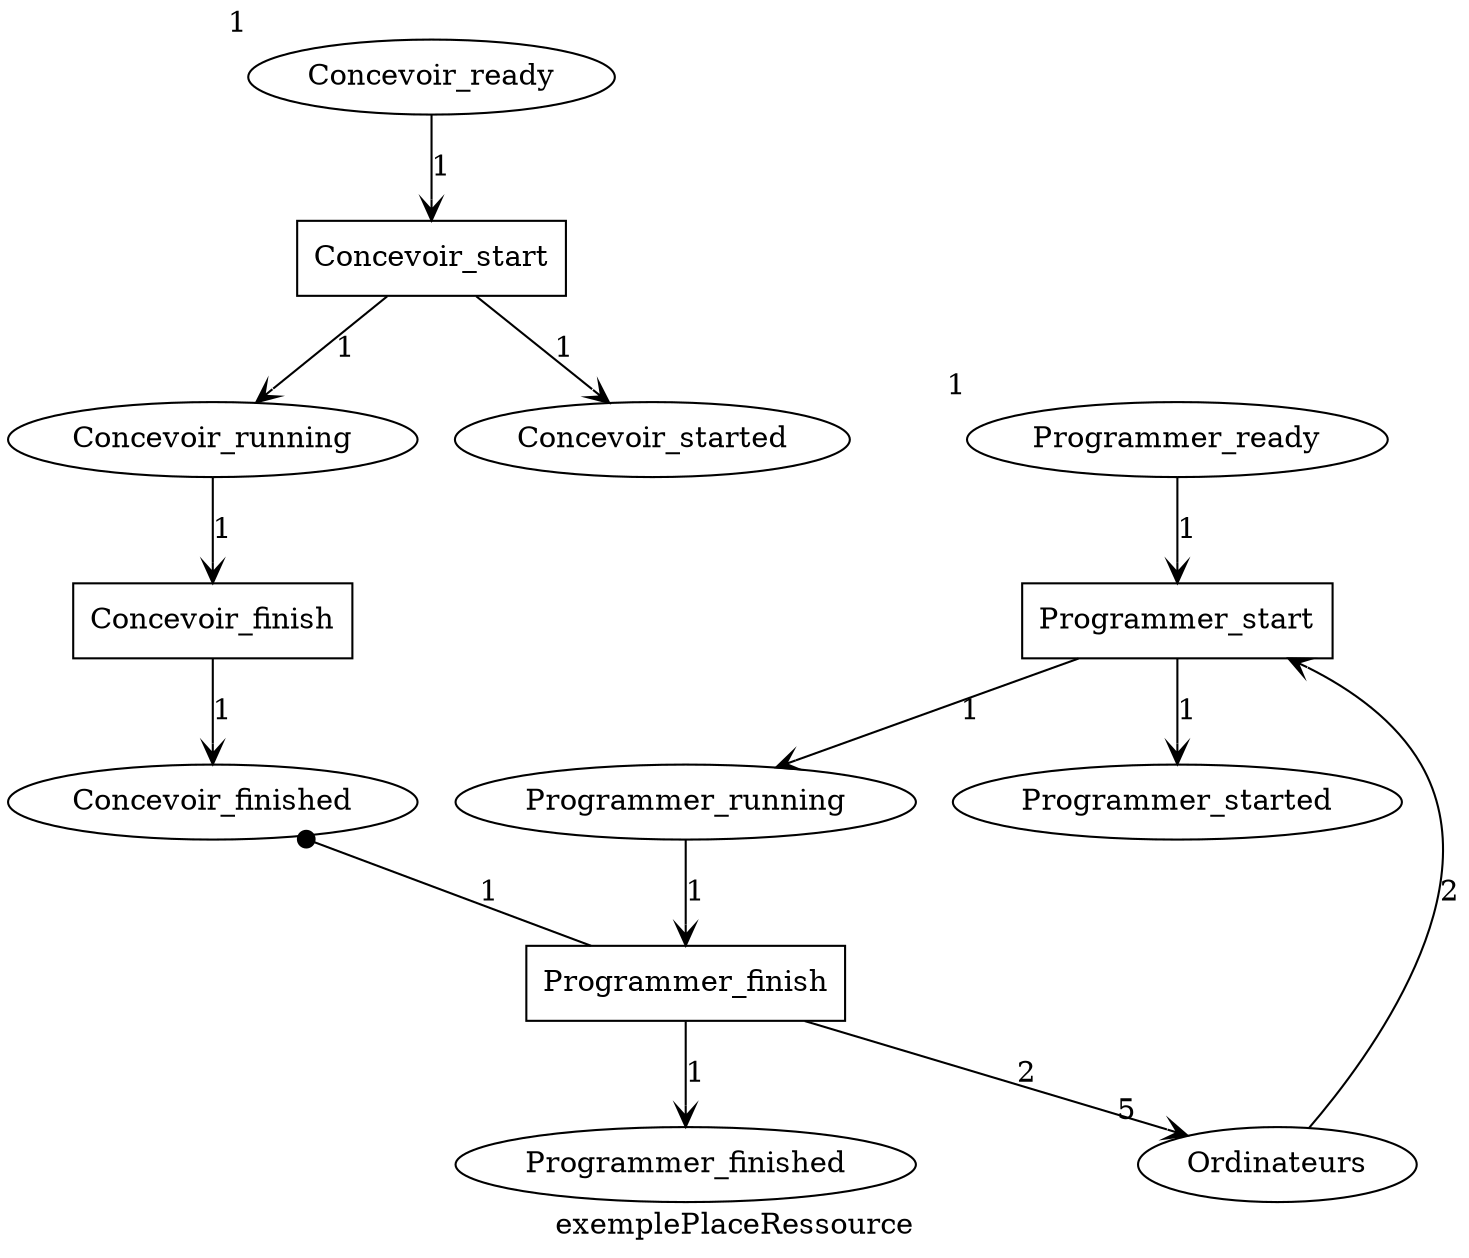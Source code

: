 digraph exemplePlaceRessource {
label=exemplePlaceRessource

Programmer_ready [xlabel=1];
Programmer_started ;
Programmer_running ;
Programmer_finished ;
Programmer_start [shape=rectangle];
Programmer_finish [shape=rectangle];
Concevoir_ready [xlabel=1];
Concevoir_started ;
Concevoir_running ;
Concevoir_finished ;
Concevoir_start [shape=rectangle];
Concevoir_finish [shape=rectangle];
Ordinateurs [xlabel=5];

Programmer_ready -> Programmer_start  [arrowhead=vee]  [label=1];
Programmer_start -> Programmer_running  [arrowhead=vee]  [label=1];
Programmer_start -> Programmer_started  [arrowhead=vee]  [label=1];
Programmer_running -> Programmer_finish  [arrowhead=vee]  [label=1];
Programmer_finish -> Programmer_finished  [arrowhead=vee]  [label=1];
Concevoir_ready -> Concevoir_start  [arrowhead=vee]  [label=1];
Concevoir_start -> Concevoir_running  [arrowhead=vee]  [label=1];
Concevoir_start -> Concevoir_started  [arrowhead=vee]  [label=1];
Concevoir_running -> Concevoir_finish  [arrowhead=vee]  [label=1];
Concevoir_finish -> Concevoir_finished  [arrowhead=vee]  [label=1];
Concevoir_finished -> Programmer_finish [dir=back] [arrowtail=dot]  [label=1];
Ordinateurs -> Programmer_start  [arrowhead=vee]  [label=2];
Programmer_finish -> Ordinateurs  [arrowhead=vee]  [label=2];

}
